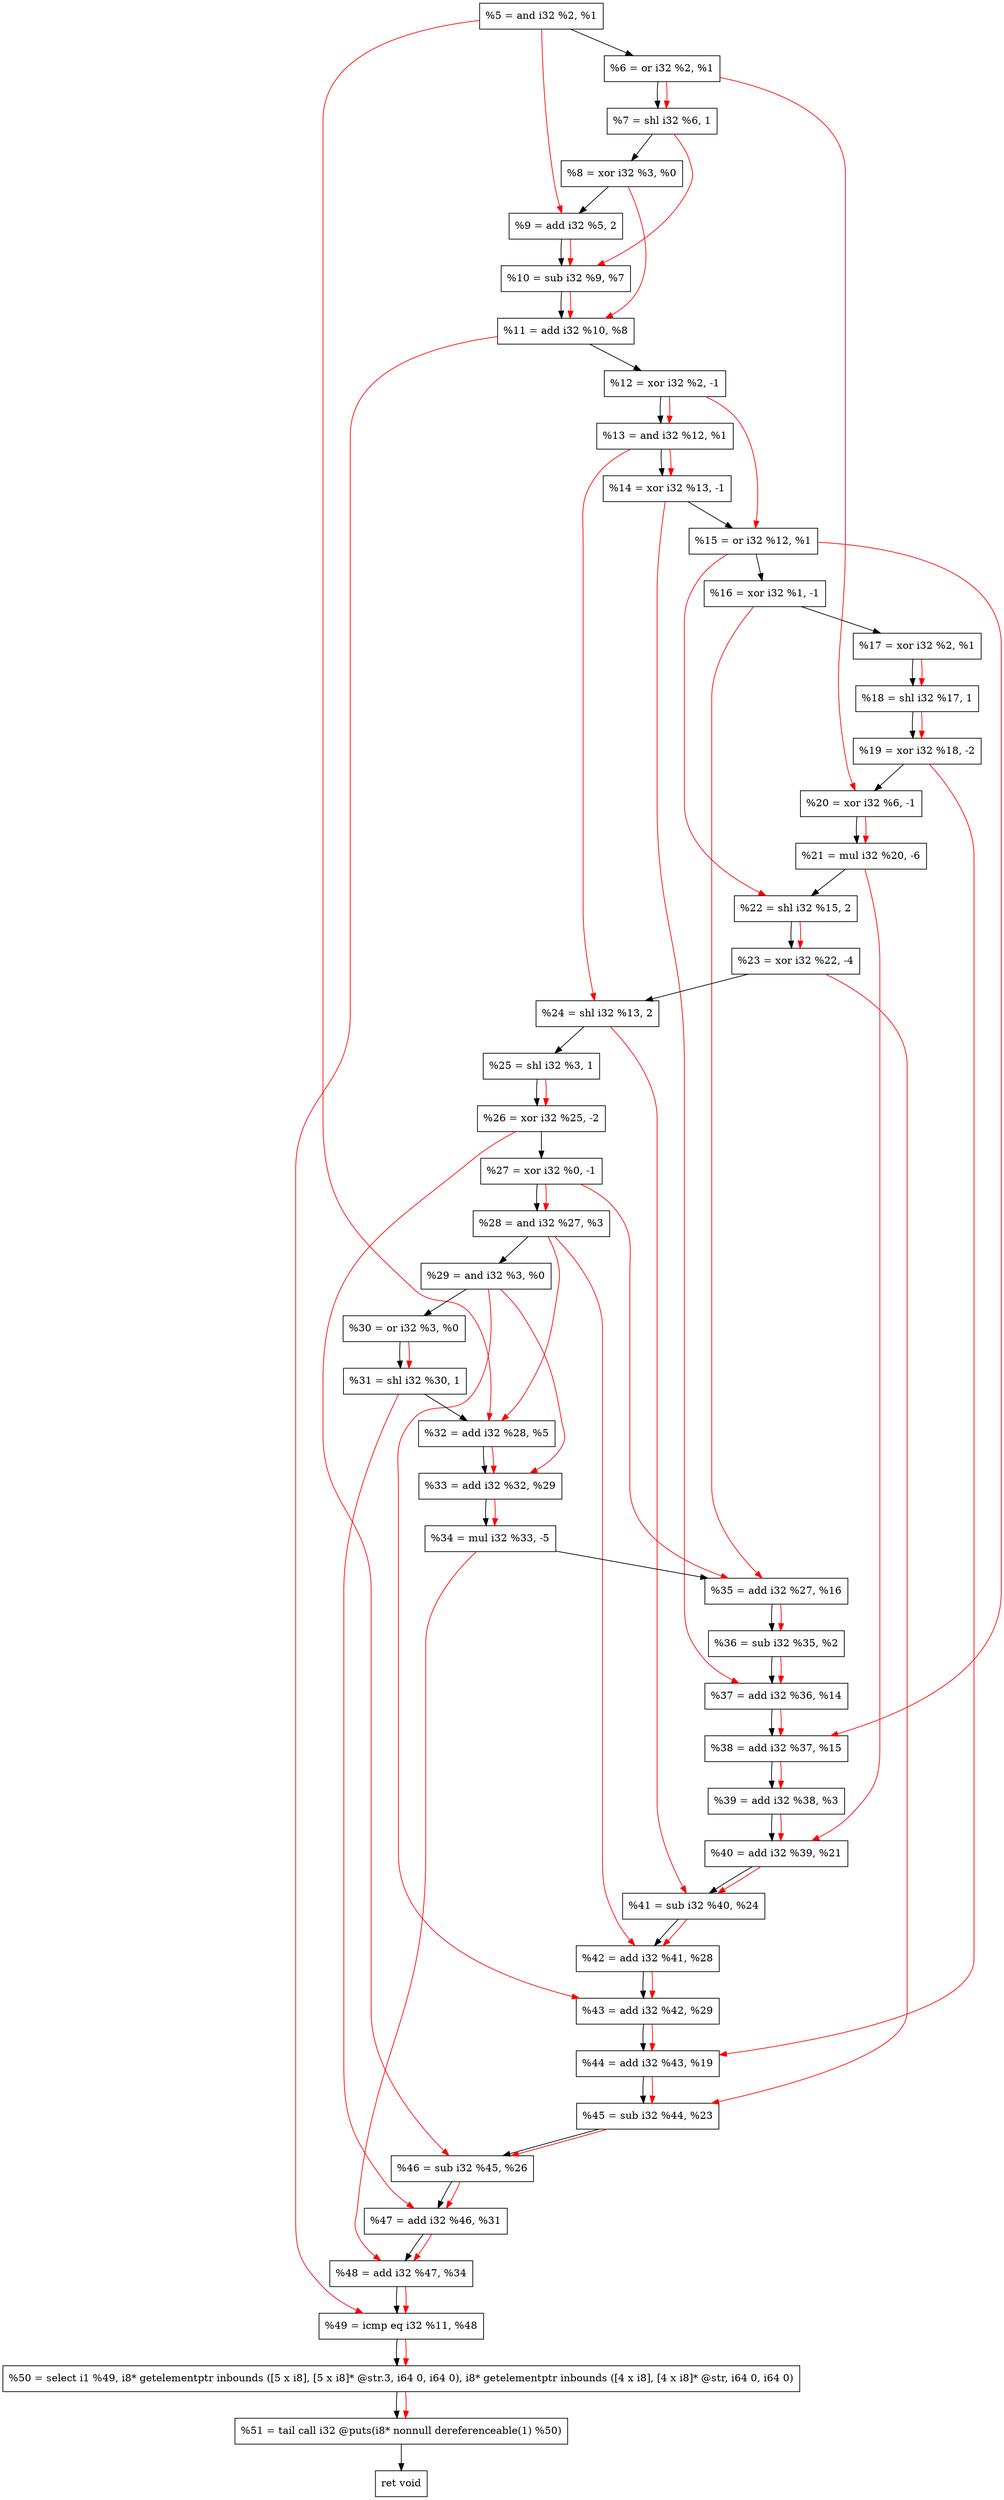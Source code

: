 digraph "DFG for'crackme' function" {
	Node0xaac710[shape=record, label="  %5 = and i32 %2, %1"];
	Node0xaac780[shape=record, label="  %6 = or i32 %2, %1"];
	Node0xaace00[shape=record, label="  %7 = shl i32 %6, 1"];
	Node0xaace70[shape=record, label="  %8 = xor i32 %3, %0"];
	Node0xaacf10[shape=record, label="  %9 = add i32 %5, 2"];
	Node0xaacf80[shape=record, label="  %10 = sub i32 %9, %7"];
	Node0xaacff0[shape=record, label="  %11 = add i32 %10, %8"];
	Node0xaad090[shape=record, label="  %12 = xor i32 %2, -1"];
	Node0xaad100[shape=record, label="  %13 = and i32 %12, %1"];
	Node0xaad170[shape=record, label="  %14 = xor i32 %13, -1"];
	Node0xaad1e0[shape=record, label="  %15 = or i32 %12, %1"];
	Node0xaad250[shape=record, label="  %16 = xor i32 %1, -1"];
	Node0xaad2c0[shape=record, label="  %17 = xor i32 %2, %1"];
	Node0xaad330[shape=record, label="  %18 = shl i32 %17, 1"];
	Node0xaad3d0[shape=record, label="  %19 = xor i32 %18, -2"];
	Node0xaad440[shape=record, label="  %20 = xor i32 %6, -1"];
	Node0xaad4e0[shape=record, label="  %21 = mul i32 %20, -6"];
	Node0xaad550[shape=record, label="  %22 = shl i32 %15, 2"];
	Node0xaad5f0[shape=record, label="  %23 = xor i32 %22, -4"];
	Node0xaad660[shape=record, label="  %24 = shl i32 %13, 2"];
	Node0xaad6d0[shape=record, label="  %25 = shl i32 %3, 1"];
	Node0xaad740[shape=record, label="  %26 = xor i32 %25, -2"];
	Node0xaad7b0[shape=record, label="  %27 = xor i32 %0, -1"];
	Node0xaad820[shape=record, label="  %28 = and i32 %27, %3"];
	Node0xaad890[shape=record, label="  %29 = and i32 %3, %0"];
	Node0xaad900[shape=record, label="  %30 = or i32 %3, %0"];
	Node0xaad970[shape=record, label="  %31 = shl i32 %30, 1"];
	Node0xaad9e0[shape=record, label="  %32 = add i32 %28, %5"];
	Node0xaadc60[shape=record, label="  %33 = add i32 %32, %29"];
	Node0xaadd00[shape=record, label="  %34 = mul i32 %33, -5"];
	Node0xaadd70[shape=record, label="  %35 = add i32 %27, %16"];
	Node0xaadde0[shape=record, label="  %36 = sub i32 %35, %2"];
	Node0xaade50[shape=record, label="  %37 = add i32 %36, %14"];
	Node0xaadec0[shape=record, label="  %38 = add i32 %37, %15"];
	Node0xaadf30[shape=record, label="  %39 = add i32 %38, %3"];
	Node0xaadfa0[shape=record, label="  %40 = add i32 %39, %21"];
	Node0xaae010[shape=record, label="  %41 = sub i32 %40, %24"];
	Node0xaae080[shape=record, label="  %42 = add i32 %41, %28"];
	Node0xaae0f0[shape=record, label="  %43 = add i32 %42, %29"];
	Node0xaae160[shape=record, label="  %44 = add i32 %43, %19"];
	Node0xaae1d0[shape=record, label="  %45 = sub i32 %44, %23"];
	Node0xaae240[shape=record, label="  %46 = sub i32 %45, %26"];
	Node0xaae2b0[shape=record, label="  %47 = add i32 %46, %31"];
	Node0xaae320[shape=record, label="  %48 = add i32 %47, %34"];
	Node0xaae390[shape=record, label="  %49 = icmp eq i32 %11, %48"];
	Node0xa4d268[shape=record, label="  %50 = select i1 %49, i8* getelementptr inbounds ([5 x i8], [5 x i8]* @str.3, i64 0, i64 0), i8* getelementptr inbounds ([4 x i8], [4 x i8]* @str, i64 0, i64 0)"];
	Node0xaae830[shape=record, label="  %51 = tail call i32 @puts(i8* nonnull dereferenceable(1) %50)"];
	Node0xaae880[shape=record, label="  ret void"];
	Node0xaac710 -> Node0xaac780;
	Node0xaac780 -> Node0xaace00;
	Node0xaace00 -> Node0xaace70;
	Node0xaace70 -> Node0xaacf10;
	Node0xaacf10 -> Node0xaacf80;
	Node0xaacf80 -> Node0xaacff0;
	Node0xaacff0 -> Node0xaad090;
	Node0xaad090 -> Node0xaad100;
	Node0xaad100 -> Node0xaad170;
	Node0xaad170 -> Node0xaad1e0;
	Node0xaad1e0 -> Node0xaad250;
	Node0xaad250 -> Node0xaad2c0;
	Node0xaad2c0 -> Node0xaad330;
	Node0xaad330 -> Node0xaad3d0;
	Node0xaad3d0 -> Node0xaad440;
	Node0xaad440 -> Node0xaad4e0;
	Node0xaad4e0 -> Node0xaad550;
	Node0xaad550 -> Node0xaad5f0;
	Node0xaad5f0 -> Node0xaad660;
	Node0xaad660 -> Node0xaad6d0;
	Node0xaad6d0 -> Node0xaad740;
	Node0xaad740 -> Node0xaad7b0;
	Node0xaad7b0 -> Node0xaad820;
	Node0xaad820 -> Node0xaad890;
	Node0xaad890 -> Node0xaad900;
	Node0xaad900 -> Node0xaad970;
	Node0xaad970 -> Node0xaad9e0;
	Node0xaad9e0 -> Node0xaadc60;
	Node0xaadc60 -> Node0xaadd00;
	Node0xaadd00 -> Node0xaadd70;
	Node0xaadd70 -> Node0xaadde0;
	Node0xaadde0 -> Node0xaade50;
	Node0xaade50 -> Node0xaadec0;
	Node0xaadec0 -> Node0xaadf30;
	Node0xaadf30 -> Node0xaadfa0;
	Node0xaadfa0 -> Node0xaae010;
	Node0xaae010 -> Node0xaae080;
	Node0xaae080 -> Node0xaae0f0;
	Node0xaae0f0 -> Node0xaae160;
	Node0xaae160 -> Node0xaae1d0;
	Node0xaae1d0 -> Node0xaae240;
	Node0xaae240 -> Node0xaae2b0;
	Node0xaae2b0 -> Node0xaae320;
	Node0xaae320 -> Node0xaae390;
	Node0xaae390 -> Node0xa4d268;
	Node0xa4d268 -> Node0xaae830;
	Node0xaae830 -> Node0xaae880;
edge [color=red]
	Node0xaac780 -> Node0xaace00;
	Node0xaac710 -> Node0xaacf10;
	Node0xaacf10 -> Node0xaacf80;
	Node0xaace00 -> Node0xaacf80;
	Node0xaacf80 -> Node0xaacff0;
	Node0xaace70 -> Node0xaacff0;
	Node0xaad090 -> Node0xaad100;
	Node0xaad100 -> Node0xaad170;
	Node0xaad090 -> Node0xaad1e0;
	Node0xaad2c0 -> Node0xaad330;
	Node0xaad330 -> Node0xaad3d0;
	Node0xaac780 -> Node0xaad440;
	Node0xaad440 -> Node0xaad4e0;
	Node0xaad1e0 -> Node0xaad550;
	Node0xaad550 -> Node0xaad5f0;
	Node0xaad100 -> Node0xaad660;
	Node0xaad6d0 -> Node0xaad740;
	Node0xaad7b0 -> Node0xaad820;
	Node0xaad900 -> Node0xaad970;
	Node0xaad820 -> Node0xaad9e0;
	Node0xaac710 -> Node0xaad9e0;
	Node0xaad9e0 -> Node0xaadc60;
	Node0xaad890 -> Node0xaadc60;
	Node0xaadc60 -> Node0xaadd00;
	Node0xaad7b0 -> Node0xaadd70;
	Node0xaad250 -> Node0xaadd70;
	Node0xaadd70 -> Node0xaadde0;
	Node0xaadde0 -> Node0xaade50;
	Node0xaad170 -> Node0xaade50;
	Node0xaade50 -> Node0xaadec0;
	Node0xaad1e0 -> Node0xaadec0;
	Node0xaadec0 -> Node0xaadf30;
	Node0xaadf30 -> Node0xaadfa0;
	Node0xaad4e0 -> Node0xaadfa0;
	Node0xaadfa0 -> Node0xaae010;
	Node0xaad660 -> Node0xaae010;
	Node0xaae010 -> Node0xaae080;
	Node0xaad820 -> Node0xaae080;
	Node0xaae080 -> Node0xaae0f0;
	Node0xaad890 -> Node0xaae0f0;
	Node0xaae0f0 -> Node0xaae160;
	Node0xaad3d0 -> Node0xaae160;
	Node0xaae160 -> Node0xaae1d0;
	Node0xaad5f0 -> Node0xaae1d0;
	Node0xaae1d0 -> Node0xaae240;
	Node0xaad740 -> Node0xaae240;
	Node0xaae240 -> Node0xaae2b0;
	Node0xaad970 -> Node0xaae2b0;
	Node0xaae2b0 -> Node0xaae320;
	Node0xaadd00 -> Node0xaae320;
	Node0xaacff0 -> Node0xaae390;
	Node0xaae320 -> Node0xaae390;
	Node0xaae390 -> Node0xa4d268;
	Node0xa4d268 -> Node0xaae830;
}
